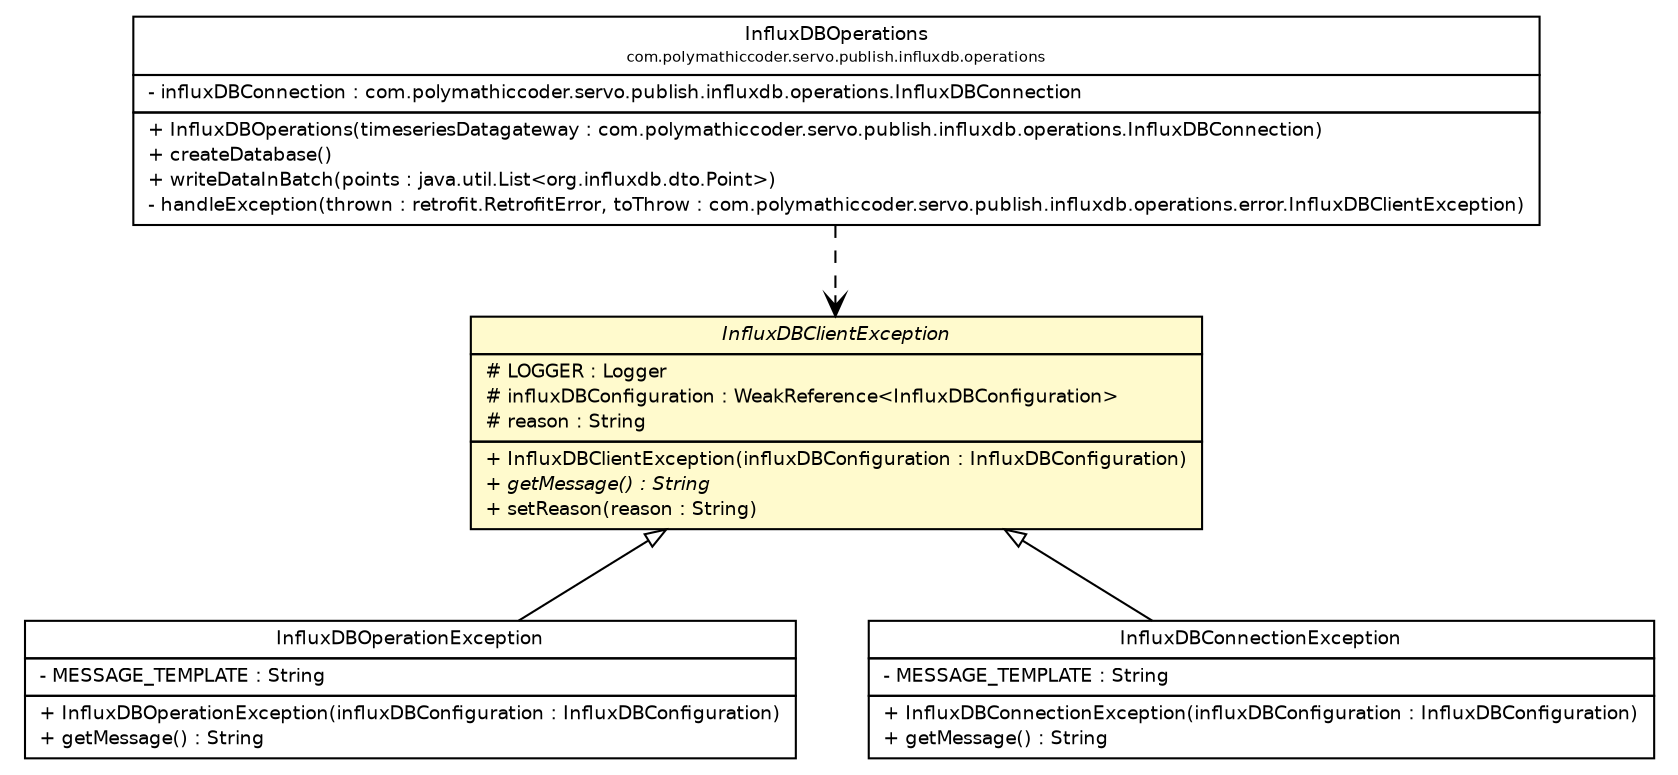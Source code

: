 #!/usr/local/bin/dot
#
# Class diagram 
# Generated by UMLGraph version R5_6-24-gf6e263 (http://www.umlgraph.org/)
#

digraph G {
	edge [fontname="Helvetica",fontsize=10,labelfontname="Helvetica",labelfontsize=10];
	node [fontname="Helvetica",fontsize=10,shape=plaintext];
	nodesep=0.25;
	ranksep=0.5;
	// com.polymathiccoder.servo.publish.influxdb.operations.error.InfluxDBOperationException
	c86 [label=<<table title="com.polymathiccoder.servo.publish.influxdb.operations.error.InfluxDBOperationException" border="0" cellborder="1" cellspacing="0" cellpadding="2" port="p" href="./InfluxDBOperationException.html">
		<tr><td><table border="0" cellspacing="0" cellpadding="1">
<tr><td align="center" balign="center"> InfluxDBOperationException </td></tr>
		</table></td></tr>
		<tr><td><table border="0" cellspacing="0" cellpadding="1">
<tr><td align="left" balign="left"> - MESSAGE_TEMPLATE : String </td></tr>
		</table></td></tr>
		<tr><td><table border="0" cellspacing="0" cellpadding="1">
<tr><td align="left" balign="left"> + InfluxDBOperationException(influxDBConfiguration : InfluxDBConfiguration) </td></tr>
<tr><td align="left" balign="left"> + getMessage() : String </td></tr>
		</table></td></tr>
		</table>>, URL="./InfluxDBOperationException.html", fontname="Helvetica", fontcolor="black", fontsize=9.0];
	// com.polymathiccoder.servo.publish.influxdb.operations.error.InfluxDBConnectionException
	c96 [label=<<table title="com.polymathiccoder.servo.publish.influxdb.operations.error.InfluxDBConnectionException" border="0" cellborder="1" cellspacing="0" cellpadding="2" port="p" href="./InfluxDBConnectionException.html">
		<tr><td><table border="0" cellspacing="0" cellpadding="1">
<tr><td align="center" balign="center"> InfluxDBConnectionException </td></tr>
		</table></td></tr>
		<tr><td><table border="0" cellspacing="0" cellpadding="1">
<tr><td align="left" balign="left"> - MESSAGE_TEMPLATE : String </td></tr>
		</table></td></tr>
		<tr><td><table border="0" cellspacing="0" cellpadding="1">
<tr><td align="left" balign="left"> + InfluxDBConnectionException(influxDBConfiguration : InfluxDBConfiguration) </td></tr>
<tr><td align="left" balign="left"> + getMessage() : String </td></tr>
		</table></td></tr>
		</table>>, URL="./InfluxDBConnectionException.html", fontname="Helvetica", fontcolor="black", fontsize=9.0];
	// com.polymathiccoder.servo.publish.influxdb.operations.error.InfluxDBClientException
	c101 [label=<<table title="com.polymathiccoder.servo.publish.influxdb.operations.error.InfluxDBClientException" border="0" cellborder="1" cellspacing="0" cellpadding="2" port="p" bgcolor="lemonChiffon" href="./InfluxDBClientException.html">
		<tr><td><table border="0" cellspacing="0" cellpadding="1">
<tr><td align="center" balign="center"><font face="Helvetica-Oblique"> InfluxDBClientException </font></td></tr>
		</table></td></tr>
		<tr><td><table border="0" cellspacing="0" cellpadding="1">
<tr><td align="left" balign="left"> # LOGGER : Logger </td></tr>
<tr><td align="left" balign="left"> # influxDBConfiguration : WeakReference&lt;InfluxDBConfiguration&gt; </td></tr>
<tr><td align="left" balign="left"> # reason : String </td></tr>
		</table></td></tr>
		<tr><td><table border="0" cellspacing="0" cellpadding="1">
<tr><td align="left" balign="left"> + InfluxDBClientException(influxDBConfiguration : InfluxDBConfiguration) </td></tr>
<tr><td align="left" balign="left"><font face="Helvetica-Oblique" point-size="9.0"> + getMessage() : String </font></td></tr>
<tr><td align="left" balign="left"> + setReason(reason : String) </td></tr>
		</table></td></tr>
		</table>>, URL="./InfluxDBClientException.html", fontname="Helvetica", fontcolor="black", fontsize=9.0];
	// com.polymathiccoder.servo.publish.influxdb.operations.InfluxDBOperations
	c104 [label=<<table title="com.polymathiccoder.servo.publish.influxdb.operations.InfluxDBOperations" border="0" cellborder="1" cellspacing="0" cellpadding="2" port="p" href="../InfluxDBOperations.html">
		<tr><td><table border="0" cellspacing="0" cellpadding="1">
<tr><td align="center" balign="center"> InfluxDBOperations </td></tr>
<tr><td align="center" balign="center"><font point-size="7.0"> com.polymathiccoder.servo.publish.influxdb.operations </font></td></tr>
		</table></td></tr>
		<tr><td><table border="0" cellspacing="0" cellpadding="1">
<tr><td align="left" balign="left"> - influxDBConnection : com.polymathiccoder.servo.publish.influxdb.operations.InfluxDBConnection </td></tr>
		</table></td></tr>
		<tr><td><table border="0" cellspacing="0" cellpadding="1">
<tr><td align="left" balign="left"> + InfluxDBOperations(timeseriesDatagateway : com.polymathiccoder.servo.publish.influxdb.operations.InfluxDBConnection) </td></tr>
<tr><td align="left" balign="left"> + createDatabase() </td></tr>
<tr><td align="left" balign="left"> + writeDataInBatch(points : java.util.List&lt;org.influxdb.dto.Point&gt;) </td></tr>
<tr><td align="left" balign="left"> - handleException(thrown : retrofit.RetrofitError, toThrow : com.polymathiccoder.servo.publish.influxdb.operations.error.InfluxDBClientException) </td></tr>
		</table></td></tr>
		</table>>, URL="../InfluxDBOperations.html", fontname="Helvetica", fontcolor="black", fontsize=9.0];
	//com.polymathiccoder.servo.publish.influxdb.operations.error.InfluxDBOperationException extends com.polymathiccoder.servo.publish.influxdb.operations.error.InfluxDBClientException
	c101:p -> c86:p [dir=back,arrowtail=empty];
	//com.polymathiccoder.servo.publish.influxdb.operations.error.InfluxDBConnectionException extends com.polymathiccoder.servo.publish.influxdb.operations.error.InfluxDBClientException
	c101:p -> c96:p [dir=back,arrowtail=empty];
	// com.polymathiccoder.servo.publish.influxdb.operations.InfluxDBOperations DEPEND com.polymathiccoder.servo.publish.influxdb.operations.error.InfluxDBClientException
	c104:p -> c101:p [taillabel="", label="", headlabel="", fontname="Helvetica", fontcolor="black", fontsize=10.0, color="black", arrowhead=open, style=dashed];
}

